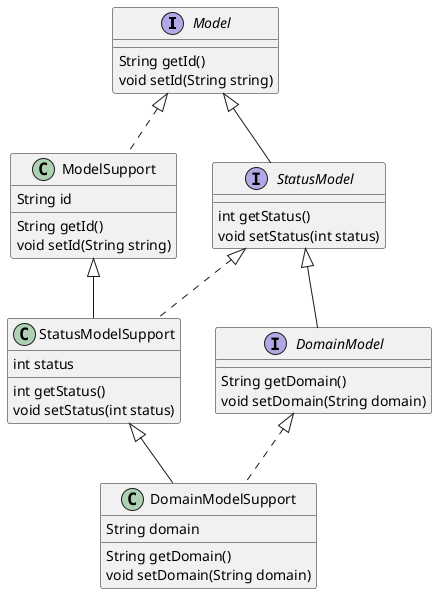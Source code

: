 @startuml

interface Model{
String getId()
void setId(String string)
}

class ModelSupport{
String id

String getId()
void setId(String string)
}

Model <|.. ModelSupport

interface StatusModel{
int getStatus()
void setStatus(int status)
}

Model <|-- StatusModel

class StatusModelSupport{
int status

int getStatus()
void setStatus(int status)
}

ModelSupport <|-- StatusModelSupport
StatusModel <|.. StatusModelSupport

interface DomainModel{
String getDomain()
void setDomain(String domain)
}

StatusModel <|-- DomainModel

class DomainModelSupport{
String domain

String getDomain()
void setDomain(String domain)
}

StatusModelSupport <|-- DomainModelSupport
DomainModel <|.. DomainModelSupport


@enduml